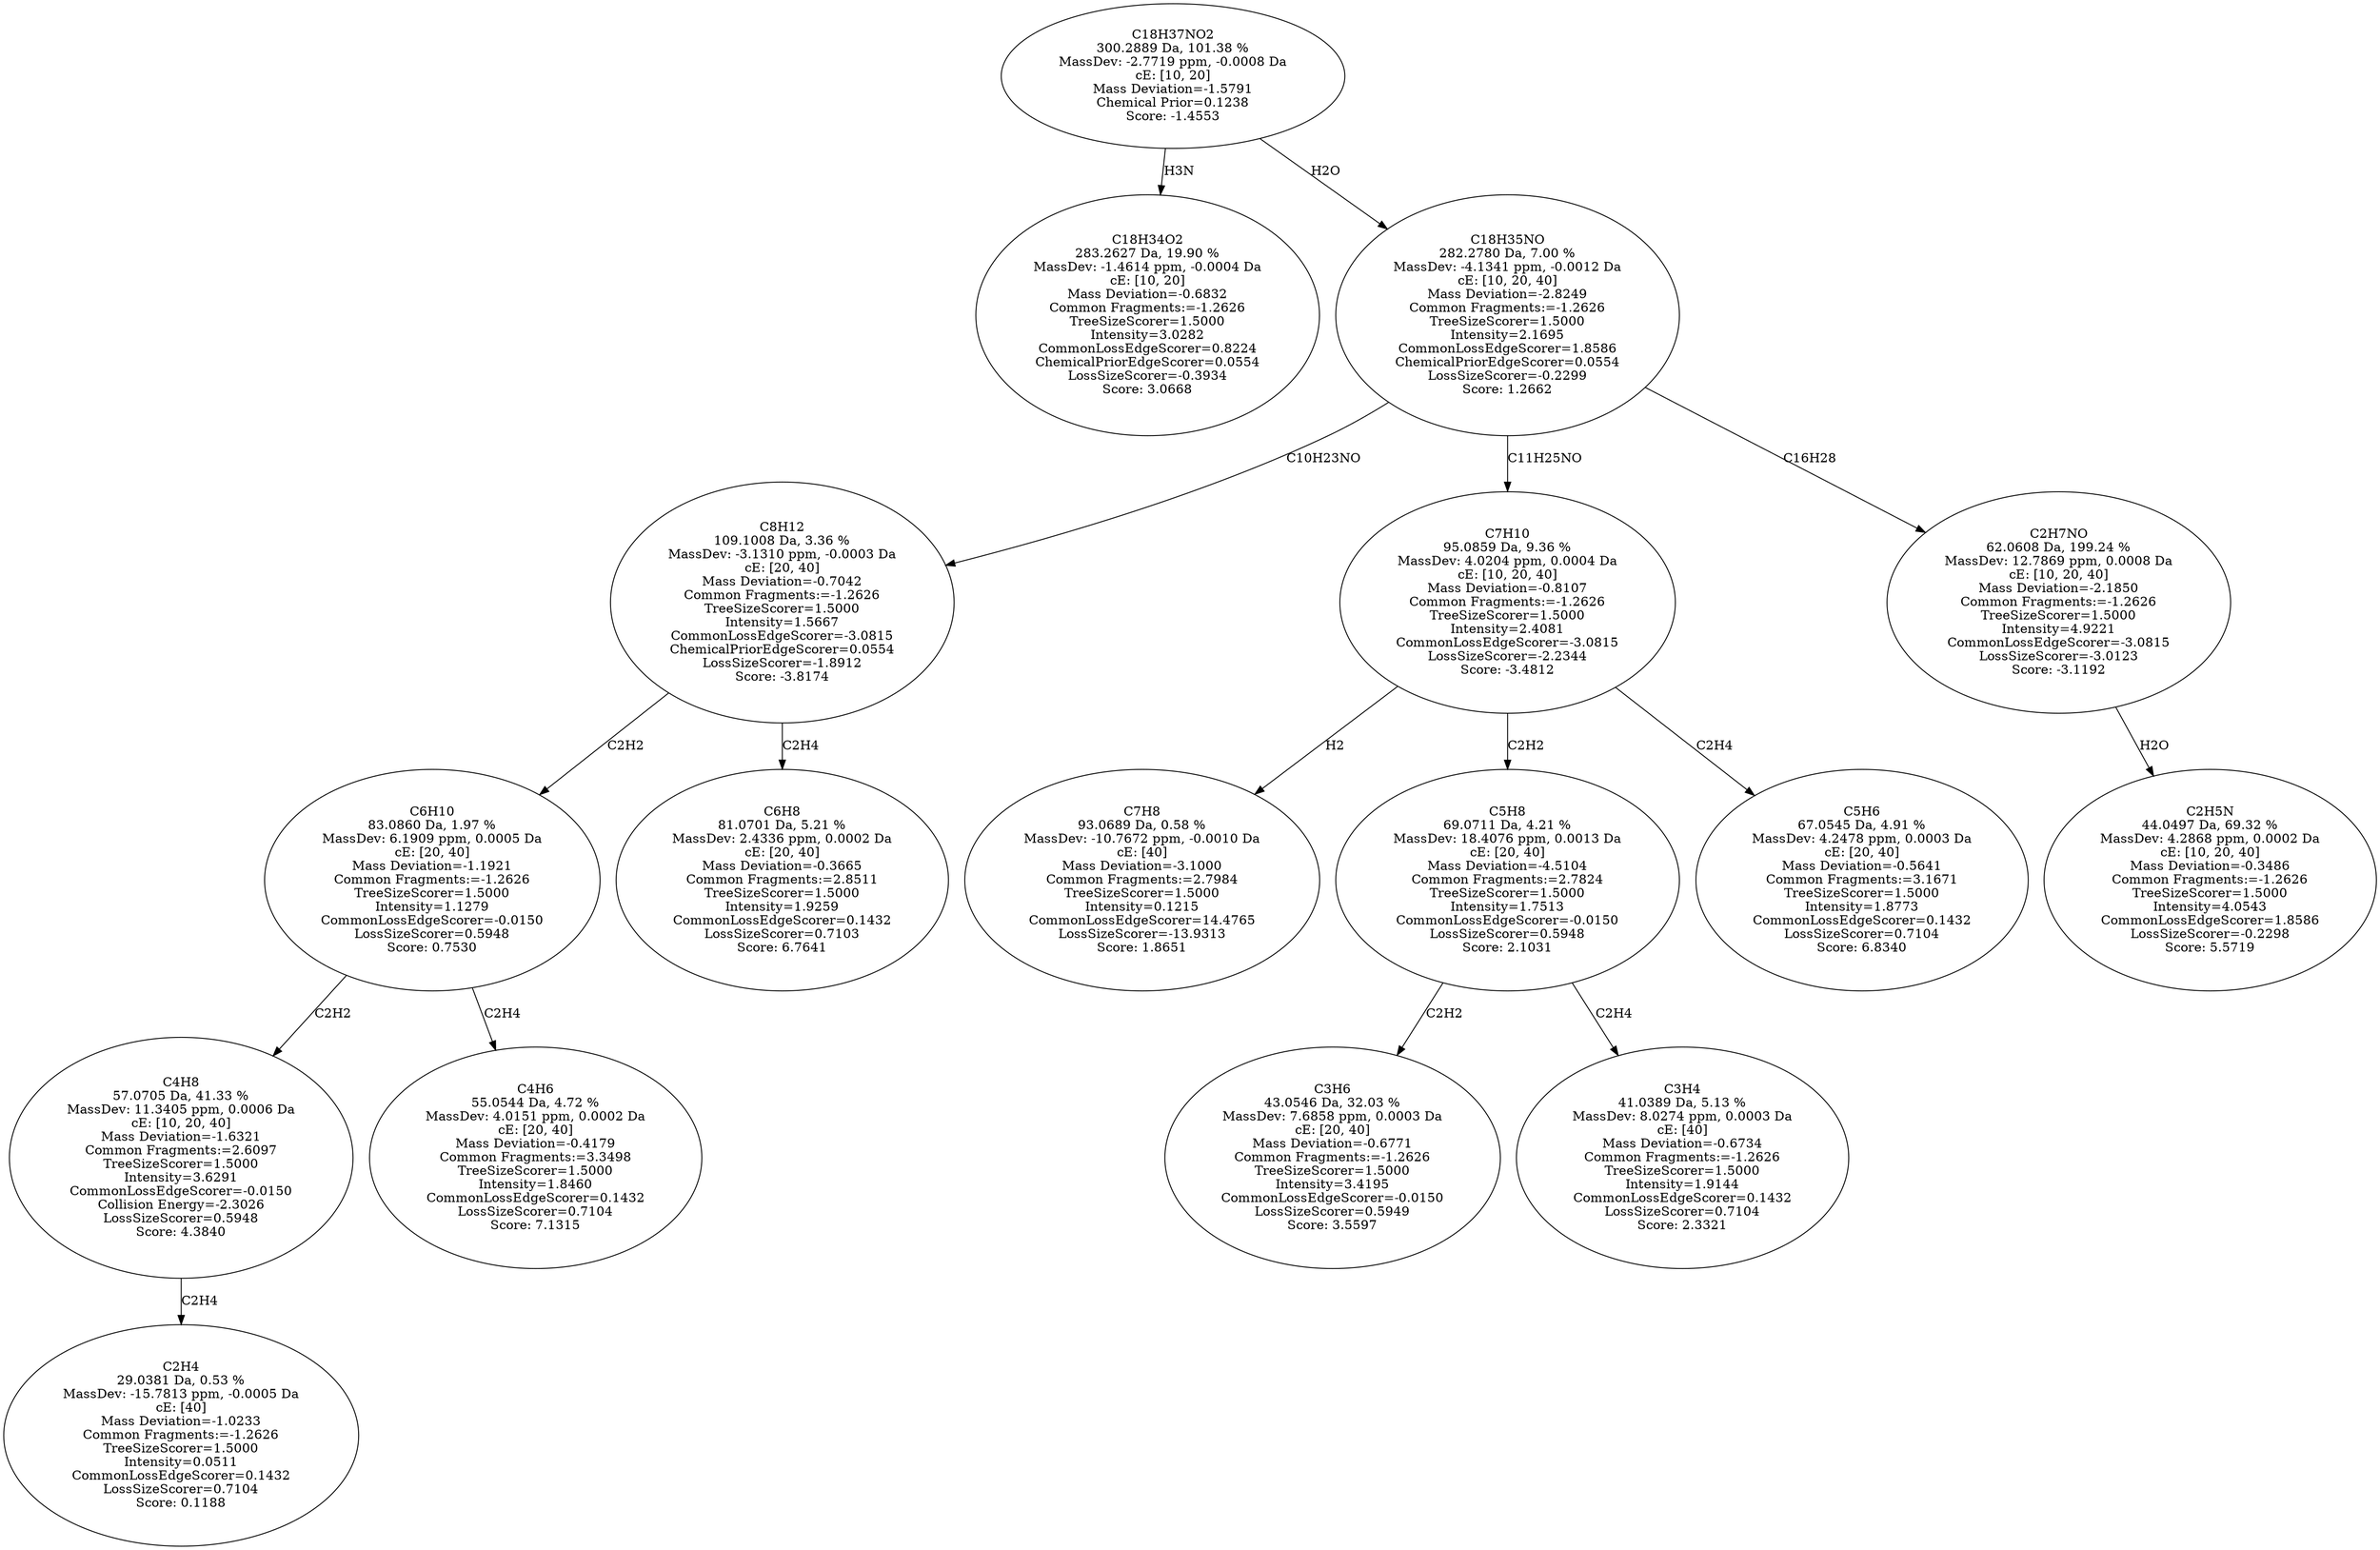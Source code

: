 strict digraph {
v1 [label="C18H34O2\n283.2627 Da, 19.90 %\nMassDev: -1.4614 ppm, -0.0004 Da\ncE: [10, 20]\nMass Deviation=-0.6832\nCommon Fragments:=-1.2626\nTreeSizeScorer=1.5000\nIntensity=3.0282\nCommonLossEdgeScorer=0.8224\nChemicalPriorEdgeScorer=0.0554\nLossSizeScorer=-0.3934\nScore: 3.0668"];
v2 [label="C2H4\n29.0381 Da, 0.53 %\nMassDev: -15.7813 ppm, -0.0005 Da\ncE: [40]\nMass Deviation=-1.0233\nCommon Fragments:=-1.2626\nTreeSizeScorer=1.5000\nIntensity=0.0511\nCommonLossEdgeScorer=0.1432\nLossSizeScorer=0.7104\nScore: 0.1188"];
v3 [label="C4H8\n57.0705 Da, 41.33 %\nMassDev: 11.3405 ppm, 0.0006 Da\ncE: [10, 20, 40]\nMass Deviation=-1.6321\nCommon Fragments:=2.6097\nTreeSizeScorer=1.5000\nIntensity=3.6291\nCommonLossEdgeScorer=-0.0150\nCollision Energy=-2.3026\nLossSizeScorer=0.5948\nScore: 4.3840"];
v4 [label="C4H6\n55.0544 Da, 4.72 %\nMassDev: 4.0151 ppm, 0.0002 Da\ncE: [20, 40]\nMass Deviation=-0.4179\nCommon Fragments:=3.3498\nTreeSizeScorer=1.5000\nIntensity=1.8460\nCommonLossEdgeScorer=0.1432\nLossSizeScorer=0.7104\nScore: 7.1315"];
v5 [label="C6H10\n83.0860 Da, 1.97 %\nMassDev: 6.1909 ppm, 0.0005 Da\ncE: [20, 40]\nMass Deviation=-1.1921\nCommon Fragments:=-1.2626\nTreeSizeScorer=1.5000\nIntensity=1.1279\nCommonLossEdgeScorer=-0.0150\nLossSizeScorer=0.5948\nScore: 0.7530"];
v6 [label="C6H8\n81.0701 Da, 5.21 %\nMassDev: 2.4336 ppm, 0.0002 Da\ncE: [20, 40]\nMass Deviation=-0.3665\nCommon Fragments:=2.8511\nTreeSizeScorer=1.5000\nIntensity=1.9259\nCommonLossEdgeScorer=0.1432\nLossSizeScorer=0.7103\nScore: 6.7641"];
v7 [label="C8H12\n109.1008 Da, 3.36 %\nMassDev: -3.1310 ppm, -0.0003 Da\ncE: [20, 40]\nMass Deviation=-0.7042\nCommon Fragments:=-1.2626\nTreeSizeScorer=1.5000\nIntensity=1.5667\nCommonLossEdgeScorer=-3.0815\nChemicalPriorEdgeScorer=0.0554\nLossSizeScorer=-1.8912\nScore: -3.8174"];
v8 [label="C7H8\n93.0689 Da, 0.58 %\nMassDev: -10.7672 ppm, -0.0010 Da\ncE: [40]\nMass Deviation=-3.1000\nCommon Fragments:=2.7984\nTreeSizeScorer=1.5000\nIntensity=0.1215\nCommonLossEdgeScorer=14.4765\nLossSizeScorer=-13.9313\nScore: 1.8651"];
v9 [label="C3H6\n43.0546 Da, 32.03 %\nMassDev: 7.6858 ppm, 0.0003 Da\ncE: [20, 40]\nMass Deviation=-0.6771\nCommon Fragments:=-1.2626\nTreeSizeScorer=1.5000\nIntensity=3.4195\nCommonLossEdgeScorer=-0.0150\nLossSizeScorer=0.5949\nScore: 3.5597"];
v10 [label="C3H4\n41.0389 Da, 5.13 %\nMassDev: 8.0274 ppm, 0.0003 Da\ncE: [40]\nMass Deviation=-0.6734\nCommon Fragments:=-1.2626\nTreeSizeScorer=1.5000\nIntensity=1.9144\nCommonLossEdgeScorer=0.1432\nLossSizeScorer=0.7104\nScore: 2.3321"];
v11 [label="C5H8\n69.0711 Da, 4.21 %\nMassDev: 18.4076 ppm, 0.0013 Da\ncE: [20, 40]\nMass Deviation=-4.5104\nCommon Fragments:=2.7824\nTreeSizeScorer=1.5000\nIntensity=1.7513\nCommonLossEdgeScorer=-0.0150\nLossSizeScorer=0.5948\nScore: 2.1031"];
v12 [label="C5H6\n67.0545 Da, 4.91 %\nMassDev: 4.2478 ppm, 0.0003 Da\ncE: [20, 40]\nMass Deviation=-0.5641\nCommon Fragments:=3.1671\nTreeSizeScorer=1.5000\nIntensity=1.8773\nCommonLossEdgeScorer=0.1432\nLossSizeScorer=0.7104\nScore: 6.8340"];
v13 [label="C7H10\n95.0859 Da, 9.36 %\nMassDev: 4.0204 ppm, 0.0004 Da\ncE: [10, 20, 40]\nMass Deviation=-0.8107\nCommon Fragments:=-1.2626\nTreeSizeScorer=1.5000\nIntensity=2.4081\nCommonLossEdgeScorer=-3.0815\nLossSizeScorer=-2.2344\nScore: -3.4812"];
v14 [label="C2H5N\n44.0497 Da, 69.32 %\nMassDev: 4.2868 ppm, 0.0002 Da\ncE: [10, 20, 40]\nMass Deviation=-0.3486\nCommon Fragments:=-1.2626\nTreeSizeScorer=1.5000\nIntensity=4.0543\nCommonLossEdgeScorer=1.8586\nLossSizeScorer=-0.2298\nScore: 5.5719"];
v15 [label="C2H7NO\n62.0608 Da, 199.24 %\nMassDev: 12.7869 ppm, 0.0008 Da\ncE: [10, 20, 40]\nMass Deviation=-2.1850\nCommon Fragments:=-1.2626\nTreeSizeScorer=1.5000\nIntensity=4.9221\nCommonLossEdgeScorer=-3.0815\nLossSizeScorer=-3.0123\nScore: -3.1192"];
v16 [label="C18H35NO\n282.2780 Da, 7.00 %\nMassDev: -4.1341 ppm, -0.0012 Da\ncE: [10, 20, 40]\nMass Deviation=-2.8249\nCommon Fragments:=-1.2626\nTreeSizeScorer=1.5000\nIntensity=2.1695\nCommonLossEdgeScorer=1.8586\nChemicalPriorEdgeScorer=0.0554\nLossSizeScorer=-0.2299\nScore: 1.2662"];
v17 [label="C18H37NO2\n300.2889 Da, 101.38 %\nMassDev: -2.7719 ppm, -0.0008 Da\ncE: [10, 20]\nMass Deviation=-1.5791\nChemical Prior=0.1238\nScore: -1.4553"];
v17 -> v1 [label="H3N"];
v3 -> v2 [label="C2H4"];
v5 -> v3 [label="C2H2"];
v5 -> v4 [label="C2H4"];
v7 -> v5 [label="C2H2"];
v7 -> v6 [label="C2H4"];
v16 -> v7 [label="C10H23NO"];
v13 -> v8 [label="H2"];
v11 -> v9 [label="C2H2"];
v11 -> v10 [label="C2H4"];
v13 -> v11 [label="C2H2"];
v13 -> v12 [label="C2H4"];
v16 -> v13 [label="C11H25NO"];
v15 -> v14 [label="H2O"];
v16 -> v15 [label="C16H28"];
v17 -> v16 [label="H2O"];
}